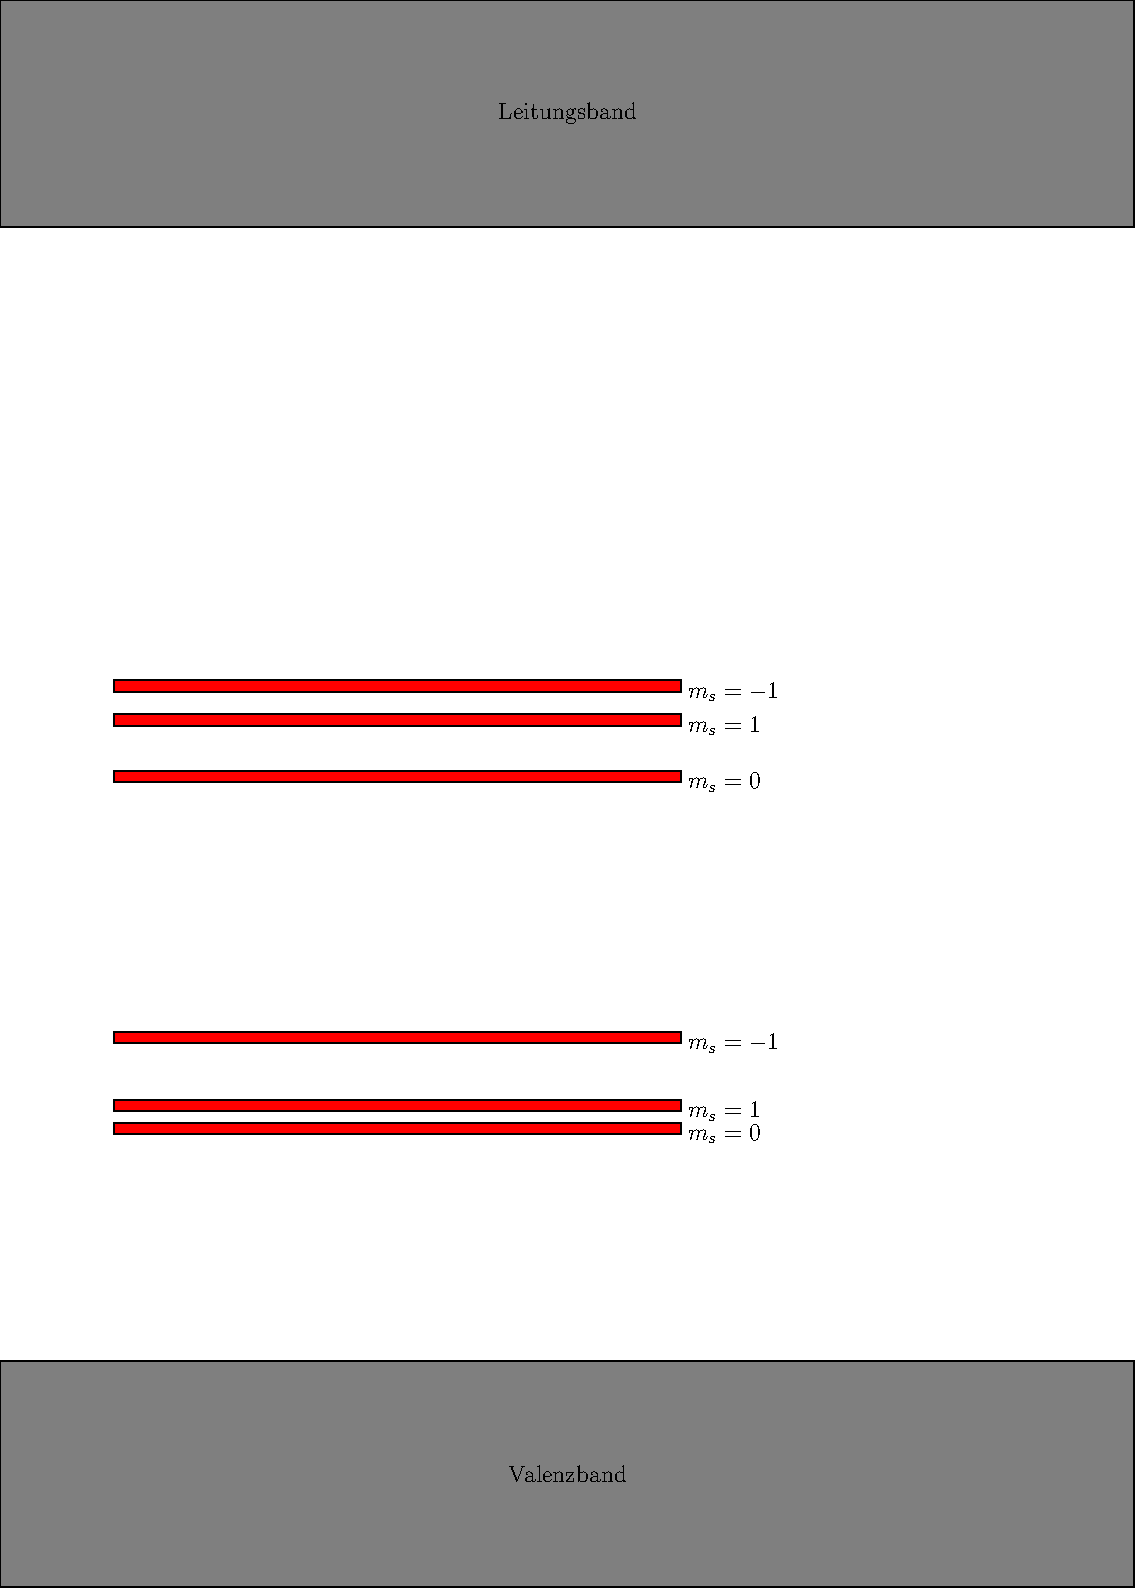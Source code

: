 /*******************/
/* MAIN PARAMETERS */
/*******************/

real OBERKANTE           = 100;
real UNTERKANTE          = 0;
real IMG_WIDTH           = 100;
real KANTEN_HEIGHT       = 20;

string UNEXCITED_TITLE   = "A";
real UNEXCITED_VALUE_1   = 20;
string UNEXCITED_LABEL_1 = "$m_s = 0$";
real UNEXCITED_VALUE_2   = 22;
string UNEXCITED_LABEL_2 = "$m_s = 1$";
real UNEXCITED_VALUE_3   = 28;
string UNEXCITED_LABEL_3 = "$m_s = -1$";

string EXCITED_TITLE     = "C";
real EXCITED_VALUE_1     = 51;
string EXCITED_LABEL_1   = "$m_s = 0$";
real EXCITED_VALUE_2     = 56;
string EXCITED_LABEL_2   = "$m_s = 1$";
real EXCITED_VALUE_3     = 59;
string EXCITED_LABEL_3   = "$m_s = -1$";

//size(5cm,5cm);
unitsize(.2cm);


struct state {
  real value;
  string label;
  real DASH_WIDTH  = 50;
  real DASH_HEIGHT = 1;
  real X_COORD     = 10;
  pair getMiddlePoint (  ){
    real x,y;
    x = X_COORD+(DASH_WIDTH)/2;
    y = value + (DASH_HEIGHT)/2;
    return (x,y);
  };
  void draw (){
    filldraw(box((X_COORD,value),(X_COORD+DASH_WIDTH,value+DASH_HEIGHT)),red);
    label(label, (X_COORD+DASH_WIDTH,value), E);
  };
};
struct states {
  state[] states;
  string title     = "";
  pair getMiddlePoint (  ){
    real x,y;
    real[] Y,X;
    pair middle_point;
    for ( state s : states ) {
      middle_point = s.getMiddlePoint();
      Y.push(middle_point.y);
      X.push(middle_point.x);
    };
    x = sum(X)/X.length;
    y = sum(Y)/Y.length;
    return (x,y);
  };
  void draw (){
    for ( state s : states ) {
      s.draw();
    }
  };
};


state unex_state1, unex_state2, unex_state3;
state[] unex_group = {unex_state1, unex_state2, unex_state3};
states unexcited_triplet;
unex_state1.value = UNEXCITED_VALUE_1;
unex_state1.label = UNEXCITED_LABEL_1;
unex_state2.value = UNEXCITED_VALUE_2;
unex_state2.label = UNEXCITED_LABEL_2;
unex_state3.value = UNEXCITED_VALUE_3;
unex_state3.label = UNEXCITED_LABEL_3;
unexcited_triplet.states = unex_group;


state ex_state1, ex_state2, ex_state3;
state[] ex_group = {ex_state1, ex_state2, ex_state3};
states excited_triplet;
ex_state1.value = EXCITED_VALUE_1;
ex_state1.label = EXCITED_LABEL_1;
ex_state2.value = EXCITED_VALUE_2;
ex_state2.label = EXCITED_LABEL_2;
ex_state3.value = EXCITED_VALUE_3;
ex_state3.label = EXCITED_LABEL_3;
excited_triplet.states = ex_group;


states[] all_states = {unexcited_triplet, excited_triplet};
for ( states group : all_states ) {
  group.draw();
  //for ( state s : group.states ) {
    //dot(s.getMiddlePoint());
  //}
  //dot(group.getMiddlePoint());
}


label("Leitungsband", (IMG_WIDTH/2, OBERKANTE+(KANTEN_HEIGHT)/2));
label("Valenzband", (IMG_WIDTH/2, (UNTERKANTE-KANTEN_HEIGHT)/2));

path UNTERKANTE_BOX = box((0,UNTERKANTE), (IMG_WIDTH, UNTERKANTE - KANTEN_HEIGHT));
path OBERKANTE_BOX  = box((0,OBERKANTE), (IMG_WIDTH,  OBERKANTE + KANTEN_HEIGHT));

filldraw(OBERKANTE_BOX, .5*white);
filldraw(UNTERKANTE_BOX, .5*white);




